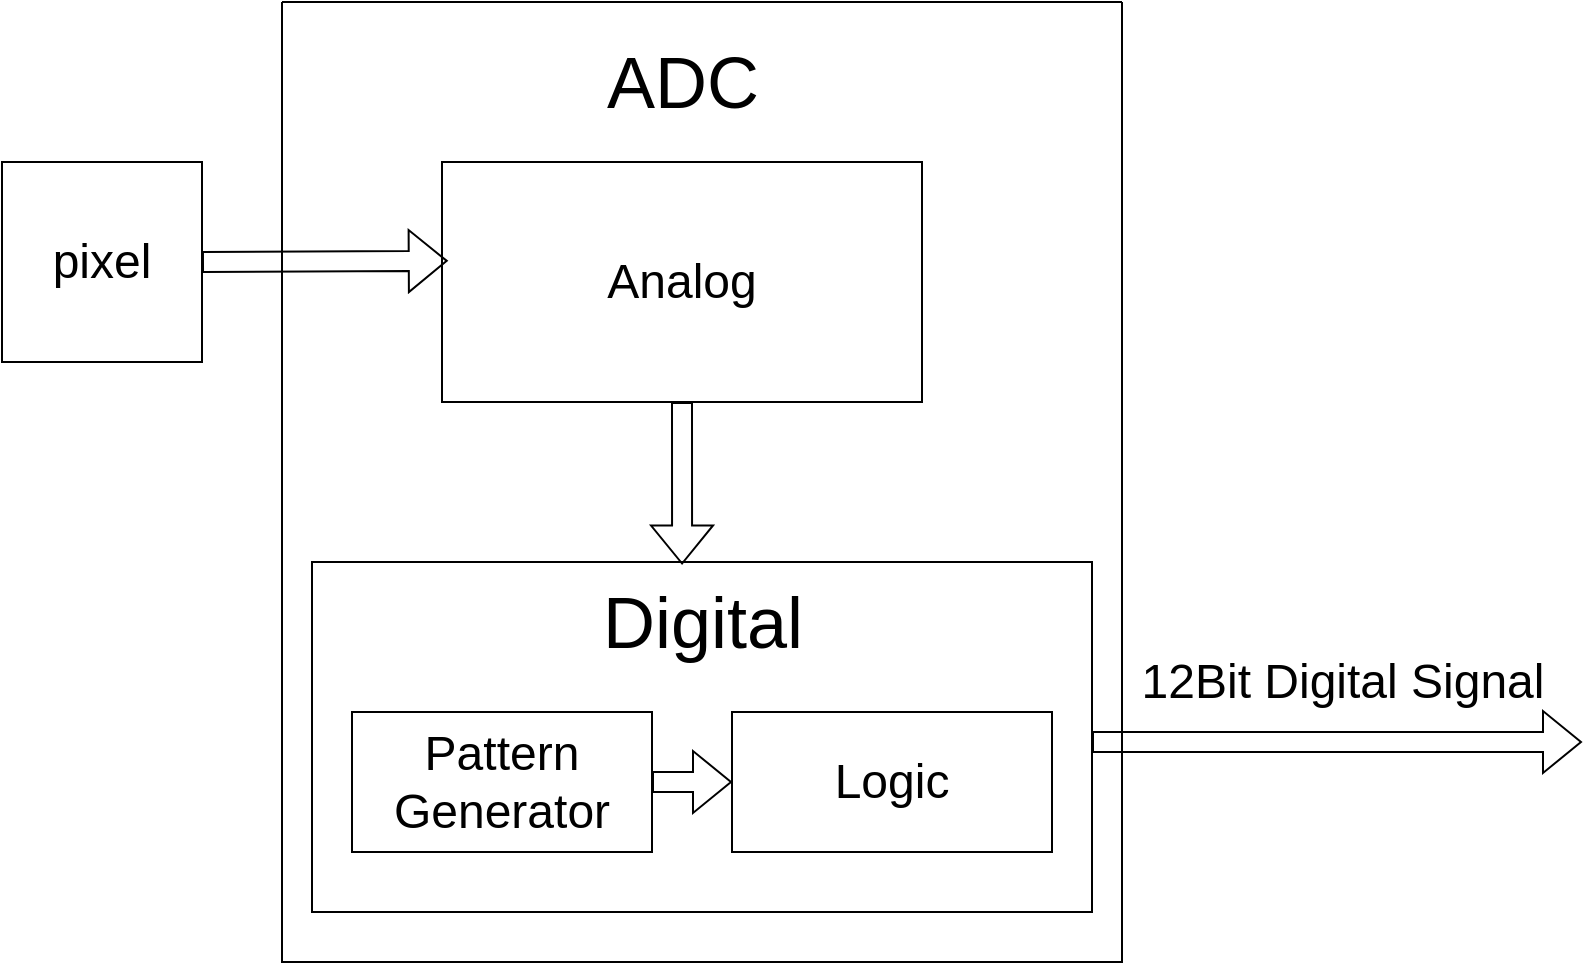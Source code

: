 <mxfile version="24.8.4">
  <diagram name="Page-1" id="wE83LsZzIeXdS4NZE4BO">
    <mxGraphModel dx="909" dy="553" grid="1" gridSize="10" guides="1" tooltips="1" connect="1" arrows="1" fold="1" page="1" pageScale="1" pageWidth="827" pageHeight="1169" math="0" shadow="0">
      <root>
        <mxCell id="0" />
        <mxCell id="1" parent="0" />
        <mxCell id="HeSdFxaNBYyBrIA2g6oS-11" value="&lt;font style=&quot;font-size: 24px;&quot;&gt;12Bit Digital Signal&lt;/font&gt;" style="text;html=1;align=center;verticalAlign=middle;resizable=0;points=[];autosize=1;strokeColor=none;fillColor=none;" parent="1" vertex="1">
          <mxGeometry x="620" y="480" width="220" height="40" as="geometry" />
        </mxCell>
        <mxCell id="SIO1ifh6o1rjMVHVPqWp-3" value="" style="shape=flexArrow;endArrow=classic;html=1;rounded=0;exitX=1;exitY=0.5;exitDx=0;exitDy=0;" parent="1" edge="1">
          <mxGeometry width="50" height="50" relative="1" as="geometry">
            <mxPoint x="605" y="530" as="sourcePoint" />
            <mxPoint x="850" y="530" as="targetPoint" />
          </mxGeometry>
        </mxCell>
        <mxCell id="SIO1ifh6o1rjMVHVPqWp-7" value="" style="swimlane;startSize=0;" parent="1" vertex="1">
          <mxGeometry x="200" y="160" width="420" height="480" as="geometry" />
        </mxCell>
        <mxCell id="SIO1ifh6o1rjMVHVPqWp-8" value="&lt;font style=&quot;font-size: 36px;&quot;&gt;ADC&lt;/font&gt;" style="text;html=1;align=center;verticalAlign=middle;resizable=0;points=[];autosize=1;strokeColor=none;fillColor=none;" parent="SIO1ifh6o1rjMVHVPqWp-7" vertex="1">
          <mxGeometry x="150" y="10" width="100" height="60" as="geometry" />
        </mxCell>
        <mxCell id="SIO1ifh6o1rjMVHVPqWp-1" value="&lt;font style=&quot;font-size: 24px;&quot;&gt;Analog&lt;/font&gt;" style="rounded=0;whiteSpace=wrap;html=1;" parent="SIO1ifh6o1rjMVHVPqWp-7" vertex="1">
          <mxGeometry x="80" y="80" width="240" height="120" as="geometry" />
        </mxCell>
        <mxCell id="CQFTEtlpDFxSxMwvSKzZ-5" value="" style="shape=flexArrow;endArrow=classic;html=1;rounded=0;entryX=0;entryY=0.5;entryDx=0;entryDy=0;exitX=1;exitY=0.5;exitDx=0;exitDy=0;" edge="1" parent="SIO1ifh6o1rjMVHVPqWp-7" source="CQFTEtlpDFxSxMwvSKzZ-1" target="CQFTEtlpDFxSxMwvSKzZ-2">
          <mxGeometry width="50" height="50" relative="1" as="geometry">
            <mxPoint x="135" y="425" as="sourcePoint" />
            <mxPoint x="185" y="375" as="targetPoint" />
          </mxGeometry>
        </mxCell>
        <mxCell id="CQFTEtlpDFxSxMwvSKzZ-1" value="&lt;font style=&quot;font-size: 24px;&quot;&gt;Pattern Generator&lt;/font&gt;" style="rounded=0;whiteSpace=wrap;html=1;" vertex="1" parent="SIO1ifh6o1rjMVHVPqWp-7">
          <mxGeometry x="35" y="355" width="150" height="70" as="geometry" />
        </mxCell>
        <mxCell id="CQFTEtlpDFxSxMwvSKzZ-2" value="&lt;font style=&quot;font-size: 24px;&quot;&gt;Logic&lt;/font&gt;" style="rounded=0;whiteSpace=wrap;html=1;" vertex="1" parent="SIO1ifh6o1rjMVHVPqWp-7">
          <mxGeometry x="225" y="355" width="160" height="70" as="geometry" />
        </mxCell>
        <mxCell id="CQFTEtlpDFxSxMwvSKzZ-3" value="" style="rounded=0;whiteSpace=wrap;html=1;fillColor=none;" vertex="1" parent="SIO1ifh6o1rjMVHVPqWp-7">
          <mxGeometry x="15" y="280" width="390" height="175" as="geometry" />
        </mxCell>
        <mxCell id="CQFTEtlpDFxSxMwvSKzZ-4" value="&lt;font style=&quot;font-size: 36px;&quot;&gt;Digital&lt;/font&gt;" style="text;html=1;align=center;verticalAlign=middle;resizable=0;points=[];autosize=1;strokeColor=none;fillColor=none;" vertex="1" parent="SIO1ifh6o1rjMVHVPqWp-7">
          <mxGeometry x="150" y="280" width="120" height="60" as="geometry" />
        </mxCell>
        <mxCell id="SIO1ifh6o1rjMVHVPqWp-6" value="" style="shape=flexArrow;endArrow=classic;html=1;rounded=0;exitX=0.5;exitY=1;exitDx=0;exitDy=0;entryX=0.417;entryY=0.021;entryDx=0;entryDy=0;entryPerimeter=0;" parent="SIO1ifh6o1rjMVHVPqWp-7" source="SIO1ifh6o1rjMVHVPqWp-1" target="CQFTEtlpDFxSxMwvSKzZ-4" edge="1">
          <mxGeometry width="50" height="50" relative="1" as="geometry">
            <mxPoint x="200" y="310" as="sourcePoint" />
            <mxPoint x="280" y="240" as="targetPoint" />
          </mxGeometry>
        </mxCell>
        <mxCell id="Y9W2T8TzP1hX9PGiEOE4-1" value="&lt;font style=&quot;font-size: 24px;&quot;&gt;pixel&lt;/font&gt;" style="rounded=0;whiteSpace=wrap;html=1;" parent="1" vertex="1">
          <mxGeometry x="60" y="240" width="100" height="100" as="geometry" />
        </mxCell>
        <mxCell id="Y9W2T8TzP1hX9PGiEOE4-3" value="" style="shape=flexArrow;endArrow=classic;html=1;rounded=0;exitX=1;exitY=0.5;exitDx=0;exitDy=0;entryX=0.012;entryY=0.412;entryDx=0;entryDy=0;entryPerimeter=0;" parent="1" source="Y9W2T8TzP1hX9PGiEOE4-1" target="SIO1ifh6o1rjMVHVPqWp-1" edge="1">
          <mxGeometry width="50" height="50" relative="1" as="geometry">
            <mxPoint x="500" y="440" as="sourcePoint" />
            <mxPoint x="550" y="390" as="targetPoint" />
          </mxGeometry>
        </mxCell>
      </root>
    </mxGraphModel>
  </diagram>
</mxfile>
